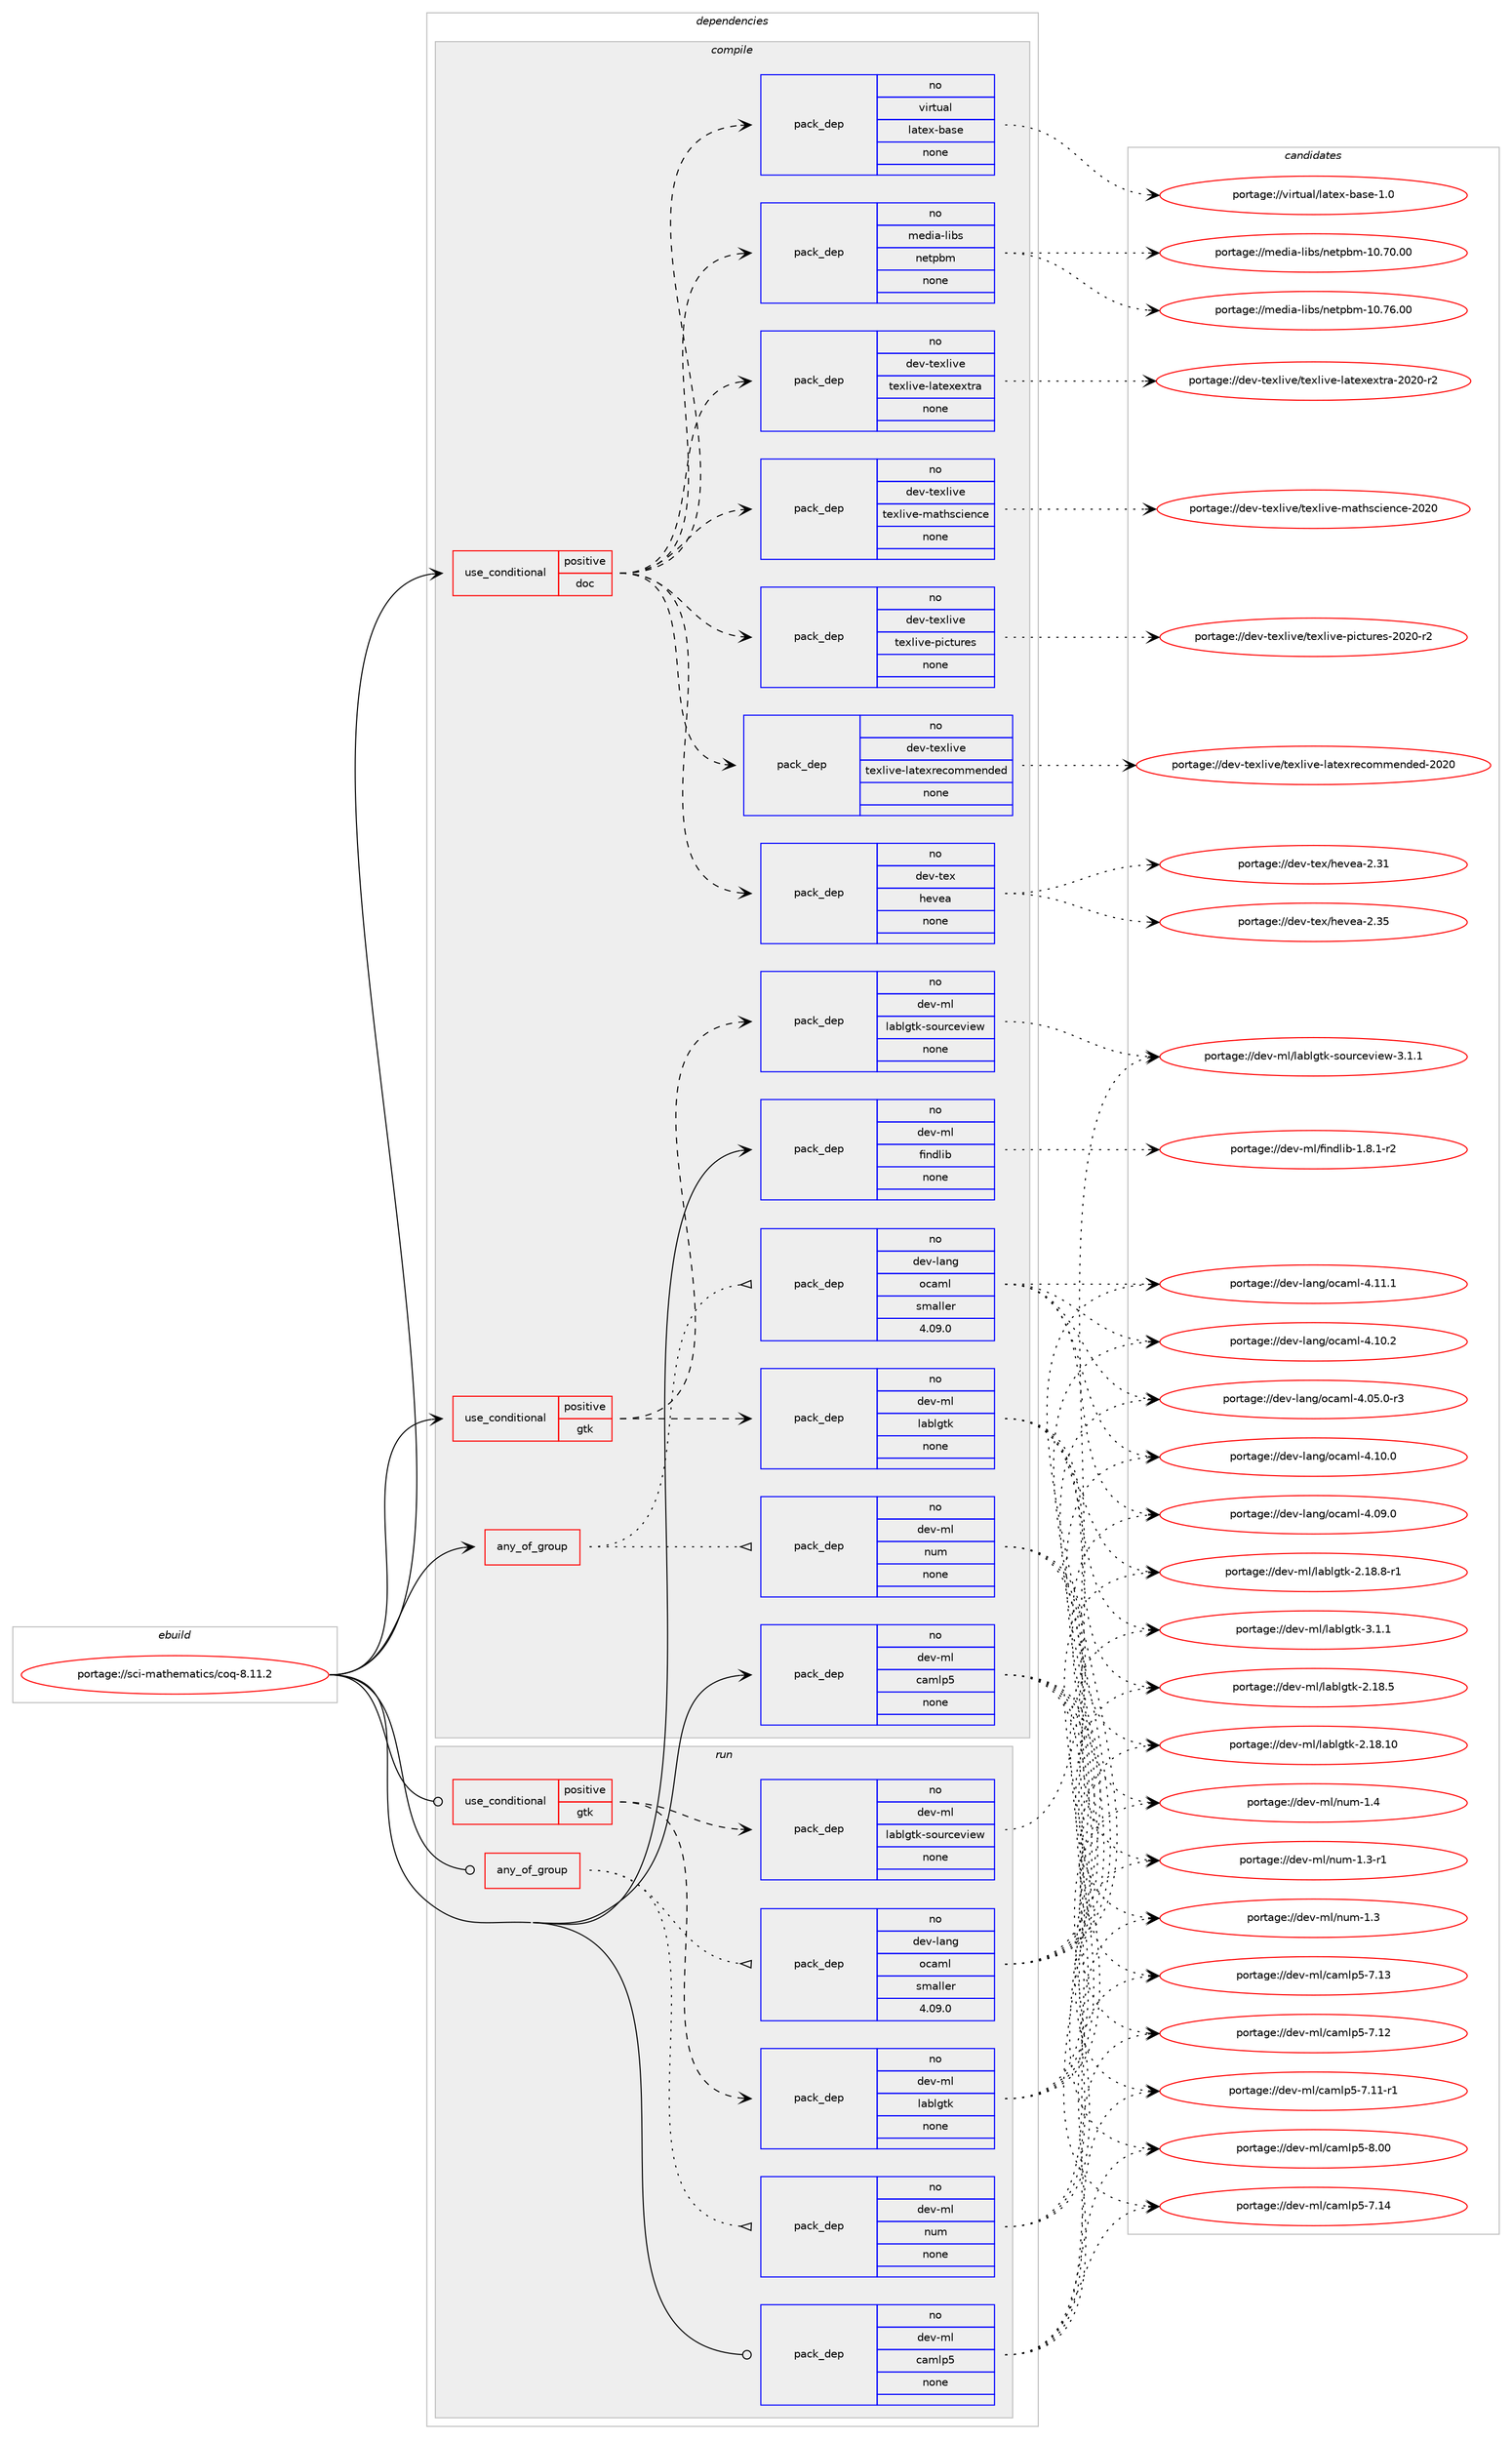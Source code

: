 digraph prolog {

# *************
# Graph options
# *************

newrank=true;
concentrate=true;
compound=true;
graph [rankdir=LR,fontname=Helvetica,fontsize=10,ranksep=1.5];#, ranksep=2.5, nodesep=0.2];
edge  [arrowhead=vee];
node  [fontname=Helvetica,fontsize=10];

# **********
# The ebuild
# **********

subgraph cluster_leftcol {
color=gray;
rank=same;
label=<<i>ebuild</i>>;
id [label="portage://sci-mathematics/coq-8.11.2", color=red, width=4, href="../sci-mathematics/coq-8.11.2.svg"];
}

# ****************
# The dependencies
# ****************

subgraph cluster_midcol {
color=gray;
label=<<i>dependencies</i>>;
subgraph cluster_compile {
fillcolor="#eeeeee";
style=filled;
label=<<i>compile</i>>;
subgraph any72 {
dependency8204 [label=<<TABLE BORDER="0" CELLBORDER="1" CELLSPACING="0" CELLPADDING="4"><TR><TD CELLPADDING="10">any_of_group</TD></TR></TABLE>>, shape=none, color=red];subgraph pack5805 {
dependency8205 [label=<<TABLE BORDER="0" CELLBORDER="1" CELLSPACING="0" CELLPADDING="4" WIDTH="220"><TR><TD ROWSPAN="6" CELLPADDING="30">pack_dep</TD></TR><TR><TD WIDTH="110">no</TD></TR><TR><TD>dev-ml</TD></TR><TR><TD>num</TD></TR><TR><TD>none</TD></TR><TR><TD></TD></TR></TABLE>>, shape=none, color=blue];
}
dependency8204:e -> dependency8205:w [weight=20,style="dotted",arrowhead="oinv"];
subgraph pack5806 {
dependency8206 [label=<<TABLE BORDER="0" CELLBORDER="1" CELLSPACING="0" CELLPADDING="4" WIDTH="220"><TR><TD ROWSPAN="6" CELLPADDING="30">pack_dep</TD></TR><TR><TD WIDTH="110">no</TD></TR><TR><TD>dev-lang</TD></TR><TR><TD>ocaml</TD></TR><TR><TD>smaller</TD></TR><TR><TD>4.09.0</TD></TR></TABLE>>, shape=none, color=blue];
}
dependency8204:e -> dependency8206:w [weight=20,style="dotted",arrowhead="oinv"];
}
id:e -> dependency8204:w [weight=20,style="solid",arrowhead="vee"];
subgraph cond2318 {
dependency8207 [label=<<TABLE BORDER="0" CELLBORDER="1" CELLSPACING="0" CELLPADDING="4"><TR><TD ROWSPAN="3" CELLPADDING="10">use_conditional</TD></TR><TR><TD>positive</TD></TR><TR><TD>doc</TD></TR></TABLE>>, shape=none, color=red];
subgraph pack5807 {
dependency8208 [label=<<TABLE BORDER="0" CELLBORDER="1" CELLSPACING="0" CELLPADDING="4" WIDTH="220"><TR><TD ROWSPAN="6" CELLPADDING="30">pack_dep</TD></TR><TR><TD WIDTH="110">no</TD></TR><TR><TD>media-libs</TD></TR><TR><TD>netpbm</TD></TR><TR><TD>none</TD></TR><TR><TD></TD></TR></TABLE>>, shape=none, color=blue];
}
dependency8207:e -> dependency8208:w [weight=20,style="dashed",arrowhead="vee"];
subgraph pack5808 {
dependency8209 [label=<<TABLE BORDER="0" CELLBORDER="1" CELLSPACING="0" CELLPADDING="4" WIDTH="220"><TR><TD ROWSPAN="6" CELLPADDING="30">pack_dep</TD></TR><TR><TD WIDTH="110">no</TD></TR><TR><TD>virtual</TD></TR><TR><TD>latex-base</TD></TR><TR><TD>none</TD></TR><TR><TD></TD></TR></TABLE>>, shape=none, color=blue];
}
dependency8207:e -> dependency8209:w [weight=20,style="dashed",arrowhead="vee"];
subgraph pack5809 {
dependency8210 [label=<<TABLE BORDER="0" CELLBORDER="1" CELLSPACING="0" CELLPADDING="4" WIDTH="220"><TR><TD ROWSPAN="6" CELLPADDING="30">pack_dep</TD></TR><TR><TD WIDTH="110">no</TD></TR><TR><TD>dev-tex</TD></TR><TR><TD>hevea</TD></TR><TR><TD>none</TD></TR><TR><TD></TD></TR></TABLE>>, shape=none, color=blue];
}
dependency8207:e -> dependency8210:w [weight=20,style="dashed",arrowhead="vee"];
subgraph pack5810 {
dependency8211 [label=<<TABLE BORDER="0" CELLBORDER="1" CELLSPACING="0" CELLPADDING="4" WIDTH="220"><TR><TD ROWSPAN="6" CELLPADDING="30">pack_dep</TD></TR><TR><TD WIDTH="110">no</TD></TR><TR><TD>dev-texlive</TD></TR><TR><TD>texlive-latexrecommended</TD></TR><TR><TD>none</TD></TR><TR><TD></TD></TR></TABLE>>, shape=none, color=blue];
}
dependency8207:e -> dependency8211:w [weight=20,style="dashed",arrowhead="vee"];
subgraph pack5811 {
dependency8212 [label=<<TABLE BORDER="0" CELLBORDER="1" CELLSPACING="0" CELLPADDING="4" WIDTH="220"><TR><TD ROWSPAN="6" CELLPADDING="30">pack_dep</TD></TR><TR><TD WIDTH="110">no</TD></TR><TR><TD>dev-texlive</TD></TR><TR><TD>texlive-pictures</TD></TR><TR><TD>none</TD></TR><TR><TD></TD></TR></TABLE>>, shape=none, color=blue];
}
dependency8207:e -> dependency8212:w [weight=20,style="dashed",arrowhead="vee"];
subgraph pack5812 {
dependency8213 [label=<<TABLE BORDER="0" CELLBORDER="1" CELLSPACING="0" CELLPADDING="4" WIDTH="220"><TR><TD ROWSPAN="6" CELLPADDING="30">pack_dep</TD></TR><TR><TD WIDTH="110">no</TD></TR><TR><TD>dev-texlive</TD></TR><TR><TD>texlive-mathscience</TD></TR><TR><TD>none</TD></TR><TR><TD></TD></TR></TABLE>>, shape=none, color=blue];
}
dependency8207:e -> dependency8213:w [weight=20,style="dashed",arrowhead="vee"];
subgraph pack5813 {
dependency8214 [label=<<TABLE BORDER="0" CELLBORDER="1" CELLSPACING="0" CELLPADDING="4" WIDTH="220"><TR><TD ROWSPAN="6" CELLPADDING="30">pack_dep</TD></TR><TR><TD WIDTH="110">no</TD></TR><TR><TD>dev-texlive</TD></TR><TR><TD>texlive-latexextra</TD></TR><TR><TD>none</TD></TR><TR><TD></TD></TR></TABLE>>, shape=none, color=blue];
}
dependency8207:e -> dependency8214:w [weight=20,style="dashed",arrowhead="vee"];
}
id:e -> dependency8207:w [weight=20,style="solid",arrowhead="vee"];
subgraph cond2319 {
dependency8215 [label=<<TABLE BORDER="0" CELLBORDER="1" CELLSPACING="0" CELLPADDING="4"><TR><TD ROWSPAN="3" CELLPADDING="10">use_conditional</TD></TR><TR><TD>positive</TD></TR><TR><TD>gtk</TD></TR></TABLE>>, shape=none, color=red];
subgraph pack5814 {
dependency8216 [label=<<TABLE BORDER="0" CELLBORDER="1" CELLSPACING="0" CELLPADDING="4" WIDTH="220"><TR><TD ROWSPAN="6" CELLPADDING="30">pack_dep</TD></TR><TR><TD WIDTH="110">no</TD></TR><TR><TD>dev-ml</TD></TR><TR><TD>lablgtk</TD></TR><TR><TD>none</TD></TR><TR><TD></TD></TR></TABLE>>, shape=none, color=blue];
}
dependency8215:e -> dependency8216:w [weight=20,style="dashed",arrowhead="vee"];
subgraph pack5815 {
dependency8217 [label=<<TABLE BORDER="0" CELLBORDER="1" CELLSPACING="0" CELLPADDING="4" WIDTH="220"><TR><TD ROWSPAN="6" CELLPADDING="30">pack_dep</TD></TR><TR><TD WIDTH="110">no</TD></TR><TR><TD>dev-ml</TD></TR><TR><TD>lablgtk-sourceview</TD></TR><TR><TD>none</TD></TR><TR><TD></TD></TR></TABLE>>, shape=none, color=blue];
}
dependency8215:e -> dependency8217:w [weight=20,style="dashed",arrowhead="vee"];
}
id:e -> dependency8215:w [weight=20,style="solid",arrowhead="vee"];
subgraph pack5816 {
dependency8218 [label=<<TABLE BORDER="0" CELLBORDER="1" CELLSPACING="0" CELLPADDING="4" WIDTH="220"><TR><TD ROWSPAN="6" CELLPADDING="30">pack_dep</TD></TR><TR><TD WIDTH="110">no</TD></TR><TR><TD>dev-ml</TD></TR><TR><TD>camlp5</TD></TR><TR><TD>none</TD></TR><TR><TD></TD></TR></TABLE>>, shape=none, color=blue];
}
id:e -> dependency8218:w [weight=20,style="solid",arrowhead="vee"];
subgraph pack5817 {
dependency8219 [label=<<TABLE BORDER="0" CELLBORDER="1" CELLSPACING="0" CELLPADDING="4" WIDTH="220"><TR><TD ROWSPAN="6" CELLPADDING="30">pack_dep</TD></TR><TR><TD WIDTH="110">no</TD></TR><TR><TD>dev-ml</TD></TR><TR><TD>findlib</TD></TR><TR><TD>none</TD></TR><TR><TD></TD></TR></TABLE>>, shape=none, color=blue];
}
id:e -> dependency8219:w [weight=20,style="solid",arrowhead="vee"];
}
subgraph cluster_compileandrun {
fillcolor="#eeeeee";
style=filled;
label=<<i>compile and run</i>>;
}
subgraph cluster_run {
fillcolor="#eeeeee";
style=filled;
label=<<i>run</i>>;
subgraph any73 {
dependency8220 [label=<<TABLE BORDER="0" CELLBORDER="1" CELLSPACING="0" CELLPADDING="4"><TR><TD CELLPADDING="10">any_of_group</TD></TR></TABLE>>, shape=none, color=red];subgraph pack5818 {
dependency8221 [label=<<TABLE BORDER="0" CELLBORDER="1" CELLSPACING="0" CELLPADDING="4" WIDTH="220"><TR><TD ROWSPAN="6" CELLPADDING="30">pack_dep</TD></TR><TR><TD WIDTH="110">no</TD></TR><TR><TD>dev-ml</TD></TR><TR><TD>num</TD></TR><TR><TD>none</TD></TR><TR><TD></TD></TR></TABLE>>, shape=none, color=blue];
}
dependency8220:e -> dependency8221:w [weight=20,style="dotted",arrowhead="oinv"];
subgraph pack5819 {
dependency8222 [label=<<TABLE BORDER="0" CELLBORDER="1" CELLSPACING="0" CELLPADDING="4" WIDTH="220"><TR><TD ROWSPAN="6" CELLPADDING="30">pack_dep</TD></TR><TR><TD WIDTH="110">no</TD></TR><TR><TD>dev-lang</TD></TR><TR><TD>ocaml</TD></TR><TR><TD>smaller</TD></TR><TR><TD>4.09.0</TD></TR></TABLE>>, shape=none, color=blue];
}
dependency8220:e -> dependency8222:w [weight=20,style="dotted",arrowhead="oinv"];
}
id:e -> dependency8220:w [weight=20,style="solid",arrowhead="odot"];
subgraph cond2320 {
dependency8223 [label=<<TABLE BORDER="0" CELLBORDER="1" CELLSPACING="0" CELLPADDING="4"><TR><TD ROWSPAN="3" CELLPADDING="10">use_conditional</TD></TR><TR><TD>positive</TD></TR><TR><TD>gtk</TD></TR></TABLE>>, shape=none, color=red];
subgraph pack5820 {
dependency8224 [label=<<TABLE BORDER="0" CELLBORDER="1" CELLSPACING="0" CELLPADDING="4" WIDTH="220"><TR><TD ROWSPAN="6" CELLPADDING="30">pack_dep</TD></TR><TR><TD WIDTH="110">no</TD></TR><TR><TD>dev-ml</TD></TR><TR><TD>lablgtk</TD></TR><TR><TD>none</TD></TR><TR><TD></TD></TR></TABLE>>, shape=none, color=blue];
}
dependency8223:e -> dependency8224:w [weight=20,style="dashed",arrowhead="vee"];
subgraph pack5821 {
dependency8225 [label=<<TABLE BORDER="0" CELLBORDER="1" CELLSPACING="0" CELLPADDING="4" WIDTH="220"><TR><TD ROWSPAN="6" CELLPADDING="30">pack_dep</TD></TR><TR><TD WIDTH="110">no</TD></TR><TR><TD>dev-ml</TD></TR><TR><TD>lablgtk-sourceview</TD></TR><TR><TD>none</TD></TR><TR><TD></TD></TR></TABLE>>, shape=none, color=blue];
}
dependency8223:e -> dependency8225:w [weight=20,style="dashed",arrowhead="vee"];
}
id:e -> dependency8223:w [weight=20,style="solid",arrowhead="odot"];
subgraph pack5822 {
dependency8226 [label=<<TABLE BORDER="0" CELLBORDER="1" CELLSPACING="0" CELLPADDING="4" WIDTH="220"><TR><TD ROWSPAN="6" CELLPADDING="30">pack_dep</TD></TR><TR><TD WIDTH="110">no</TD></TR><TR><TD>dev-ml</TD></TR><TR><TD>camlp5</TD></TR><TR><TD>none</TD></TR><TR><TD></TD></TR></TABLE>>, shape=none, color=blue];
}
id:e -> dependency8226:w [weight=20,style="solid",arrowhead="odot"];
}
}

# **************
# The candidates
# **************

subgraph cluster_choices {
rank=same;
color=gray;
label=<<i>candidates</i>>;

subgraph choice5805 {
color=black;
nodesep=1;
choice100101118451091084711011710945494652 [label="portage://dev-ml/num-1.4", color=red, width=4,href="../dev-ml/num-1.4.svg"];
choice1001011184510910847110117109454946514511449 [label="portage://dev-ml/num-1.3-r1", color=red, width=4,href="../dev-ml/num-1.3-r1.svg"];
choice100101118451091084711011710945494651 [label="portage://dev-ml/num-1.3", color=red, width=4,href="../dev-ml/num-1.3.svg"];
dependency8205:e -> choice100101118451091084711011710945494652:w [style=dotted,weight="100"];
dependency8205:e -> choice1001011184510910847110117109454946514511449:w [style=dotted,weight="100"];
dependency8205:e -> choice100101118451091084711011710945494651:w [style=dotted,weight="100"];
}
subgraph choice5806 {
color=black;
nodesep=1;
choice100101118451089711010347111999710910845524649494649 [label="portage://dev-lang/ocaml-4.11.1", color=red, width=4,href="../dev-lang/ocaml-4.11.1.svg"];
choice100101118451089711010347111999710910845524649484650 [label="portage://dev-lang/ocaml-4.10.2", color=red, width=4,href="../dev-lang/ocaml-4.10.2.svg"];
choice100101118451089711010347111999710910845524649484648 [label="portage://dev-lang/ocaml-4.10.0", color=red, width=4,href="../dev-lang/ocaml-4.10.0.svg"];
choice100101118451089711010347111999710910845524648574648 [label="portage://dev-lang/ocaml-4.09.0", color=red, width=4,href="../dev-lang/ocaml-4.09.0.svg"];
choice1001011184510897110103471119997109108455246485346484511451 [label="portage://dev-lang/ocaml-4.05.0-r3", color=red, width=4,href="../dev-lang/ocaml-4.05.0-r3.svg"];
dependency8206:e -> choice100101118451089711010347111999710910845524649494649:w [style=dotted,weight="100"];
dependency8206:e -> choice100101118451089711010347111999710910845524649484650:w [style=dotted,weight="100"];
dependency8206:e -> choice100101118451089711010347111999710910845524649484648:w [style=dotted,weight="100"];
dependency8206:e -> choice100101118451089711010347111999710910845524648574648:w [style=dotted,weight="100"];
dependency8206:e -> choice1001011184510897110103471119997109108455246485346484511451:w [style=dotted,weight="100"];
}
subgraph choice5807 {
color=black;
nodesep=1;
choice1091011001059745108105981154711010111611298109454948465554464848 [label="portage://media-libs/netpbm-10.76.00", color=red, width=4,href="../media-libs/netpbm-10.76.00.svg"];
choice1091011001059745108105981154711010111611298109454948465548464848 [label="portage://media-libs/netpbm-10.70.00", color=red, width=4,href="../media-libs/netpbm-10.70.00.svg"];
dependency8208:e -> choice1091011001059745108105981154711010111611298109454948465554464848:w [style=dotted,weight="100"];
dependency8208:e -> choice1091011001059745108105981154711010111611298109454948465548464848:w [style=dotted,weight="100"];
}
subgraph choice5808 {
color=black;
nodesep=1;
choice11810511411611797108471089711610112045989711510145494648 [label="portage://virtual/latex-base-1.0", color=red, width=4,href="../virtual/latex-base-1.0.svg"];
dependency8209:e -> choice11810511411611797108471089711610112045989711510145494648:w [style=dotted,weight="100"];
}
subgraph choice5809 {
color=black;
nodesep=1;
choice1001011184511610112047104101118101974550465153 [label="portage://dev-tex/hevea-2.35", color=red, width=4,href="../dev-tex/hevea-2.35.svg"];
choice1001011184511610112047104101118101974550465149 [label="portage://dev-tex/hevea-2.31", color=red, width=4,href="../dev-tex/hevea-2.31.svg"];
dependency8210:e -> choice1001011184511610112047104101118101974550465153:w [style=dotted,weight="100"];
dependency8210:e -> choice1001011184511610112047104101118101974550465149:w [style=dotted,weight="100"];
}
subgraph choice5810 {
color=black;
nodesep=1;
choice10010111845116101120108105118101471161011201081051181014510897116101120114101991111091091011101001011004550485048 [label="portage://dev-texlive/texlive-latexrecommended-2020", color=red, width=4,href="../dev-texlive/texlive-latexrecommended-2020.svg"];
dependency8211:e -> choice10010111845116101120108105118101471161011201081051181014510897116101120114101991111091091011101001011004550485048:w [style=dotted,weight="100"];
}
subgraph choice5811 {
color=black;
nodesep=1;
choice1001011184511610112010810511810147116101120108105118101451121059911611711410111545504850484511450 [label="portage://dev-texlive/texlive-pictures-2020-r2", color=red, width=4,href="../dev-texlive/texlive-pictures-2020-r2.svg"];
dependency8212:e -> choice1001011184511610112010810511810147116101120108105118101451121059911611711410111545504850484511450:w [style=dotted,weight="100"];
}
subgraph choice5812 {
color=black;
nodesep=1;
choice1001011184511610112010810511810147116101120108105118101451099711610411599105101110991014550485048 [label="portage://dev-texlive/texlive-mathscience-2020", color=red, width=4,href="../dev-texlive/texlive-mathscience-2020.svg"];
dependency8213:e -> choice1001011184511610112010810511810147116101120108105118101451099711610411599105101110991014550485048:w [style=dotted,weight="100"];
}
subgraph choice5813 {
color=black;
nodesep=1;
choice100101118451161011201081051181014711610112010810511810145108971161011201011201161149745504850484511450 [label="portage://dev-texlive/texlive-latexextra-2020-r2", color=red, width=4,href="../dev-texlive/texlive-latexextra-2020-r2.svg"];
dependency8214:e -> choice100101118451161011201081051181014711610112010810511810145108971161011201011201161149745504850484511450:w [style=dotted,weight="100"];
}
subgraph choice5814 {
color=black;
nodesep=1;
choice10010111845109108471089798108103116107455146494649 [label="portage://dev-ml/lablgtk-3.1.1", color=red, width=4,href="../dev-ml/lablgtk-3.1.1.svg"];
choice10010111845109108471089798108103116107455046495646564511449 [label="portage://dev-ml/lablgtk-2.18.8-r1", color=red, width=4,href="../dev-ml/lablgtk-2.18.8-r1.svg"];
choice1001011184510910847108979810810311610745504649564653 [label="portage://dev-ml/lablgtk-2.18.5", color=red, width=4,href="../dev-ml/lablgtk-2.18.5.svg"];
choice100101118451091084710897981081031161074550464956464948 [label="portage://dev-ml/lablgtk-2.18.10", color=red, width=4,href="../dev-ml/lablgtk-2.18.10.svg"];
dependency8216:e -> choice10010111845109108471089798108103116107455146494649:w [style=dotted,weight="100"];
dependency8216:e -> choice10010111845109108471089798108103116107455046495646564511449:w [style=dotted,weight="100"];
dependency8216:e -> choice1001011184510910847108979810810311610745504649564653:w [style=dotted,weight="100"];
dependency8216:e -> choice100101118451091084710897981081031161074550464956464948:w [style=dotted,weight="100"];
}
subgraph choice5815 {
color=black;
nodesep=1;
choice100101118451091084710897981081031161074511511111711499101118105101119455146494649 [label="portage://dev-ml/lablgtk-sourceview-3.1.1", color=red, width=4,href="../dev-ml/lablgtk-sourceview-3.1.1.svg"];
dependency8217:e -> choice100101118451091084710897981081031161074511511111711499101118105101119455146494649:w [style=dotted,weight="100"];
}
subgraph choice5816 {
color=black;
nodesep=1;
choice10010111845109108479997109108112534556464848 [label="portage://dev-ml/camlp5-8.00", color=red, width=4,href="../dev-ml/camlp5-8.00.svg"];
choice10010111845109108479997109108112534555464952 [label="portage://dev-ml/camlp5-7.14", color=red, width=4,href="../dev-ml/camlp5-7.14.svg"];
choice10010111845109108479997109108112534555464951 [label="portage://dev-ml/camlp5-7.13", color=red, width=4,href="../dev-ml/camlp5-7.13.svg"];
choice10010111845109108479997109108112534555464950 [label="portage://dev-ml/camlp5-7.12", color=red, width=4,href="../dev-ml/camlp5-7.12.svg"];
choice100101118451091084799971091081125345554649494511449 [label="portage://dev-ml/camlp5-7.11-r1", color=red, width=4,href="../dev-ml/camlp5-7.11-r1.svg"];
dependency8218:e -> choice10010111845109108479997109108112534556464848:w [style=dotted,weight="100"];
dependency8218:e -> choice10010111845109108479997109108112534555464952:w [style=dotted,weight="100"];
dependency8218:e -> choice10010111845109108479997109108112534555464951:w [style=dotted,weight="100"];
dependency8218:e -> choice10010111845109108479997109108112534555464950:w [style=dotted,weight="100"];
dependency8218:e -> choice100101118451091084799971091081125345554649494511449:w [style=dotted,weight="100"];
}
subgraph choice5817 {
color=black;
nodesep=1;
choice1001011184510910847102105110100108105984549465646494511450 [label="portage://dev-ml/findlib-1.8.1-r2", color=red, width=4,href="../dev-ml/findlib-1.8.1-r2.svg"];
dependency8219:e -> choice1001011184510910847102105110100108105984549465646494511450:w [style=dotted,weight="100"];
}
subgraph choice5818 {
color=black;
nodesep=1;
choice100101118451091084711011710945494652 [label="portage://dev-ml/num-1.4", color=red, width=4,href="../dev-ml/num-1.4.svg"];
choice1001011184510910847110117109454946514511449 [label="portage://dev-ml/num-1.3-r1", color=red, width=4,href="../dev-ml/num-1.3-r1.svg"];
choice100101118451091084711011710945494651 [label="portage://dev-ml/num-1.3", color=red, width=4,href="../dev-ml/num-1.3.svg"];
dependency8221:e -> choice100101118451091084711011710945494652:w [style=dotted,weight="100"];
dependency8221:e -> choice1001011184510910847110117109454946514511449:w [style=dotted,weight="100"];
dependency8221:e -> choice100101118451091084711011710945494651:w [style=dotted,weight="100"];
}
subgraph choice5819 {
color=black;
nodesep=1;
choice100101118451089711010347111999710910845524649494649 [label="portage://dev-lang/ocaml-4.11.1", color=red, width=4,href="../dev-lang/ocaml-4.11.1.svg"];
choice100101118451089711010347111999710910845524649484650 [label="portage://dev-lang/ocaml-4.10.2", color=red, width=4,href="../dev-lang/ocaml-4.10.2.svg"];
choice100101118451089711010347111999710910845524649484648 [label="portage://dev-lang/ocaml-4.10.0", color=red, width=4,href="../dev-lang/ocaml-4.10.0.svg"];
choice100101118451089711010347111999710910845524648574648 [label="portage://dev-lang/ocaml-4.09.0", color=red, width=4,href="../dev-lang/ocaml-4.09.0.svg"];
choice1001011184510897110103471119997109108455246485346484511451 [label="portage://dev-lang/ocaml-4.05.0-r3", color=red, width=4,href="../dev-lang/ocaml-4.05.0-r3.svg"];
dependency8222:e -> choice100101118451089711010347111999710910845524649494649:w [style=dotted,weight="100"];
dependency8222:e -> choice100101118451089711010347111999710910845524649484650:w [style=dotted,weight="100"];
dependency8222:e -> choice100101118451089711010347111999710910845524649484648:w [style=dotted,weight="100"];
dependency8222:e -> choice100101118451089711010347111999710910845524648574648:w [style=dotted,weight="100"];
dependency8222:e -> choice1001011184510897110103471119997109108455246485346484511451:w [style=dotted,weight="100"];
}
subgraph choice5820 {
color=black;
nodesep=1;
choice10010111845109108471089798108103116107455146494649 [label="portage://dev-ml/lablgtk-3.1.1", color=red, width=4,href="../dev-ml/lablgtk-3.1.1.svg"];
choice10010111845109108471089798108103116107455046495646564511449 [label="portage://dev-ml/lablgtk-2.18.8-r1", color=red, width=4,href="../dev-ml/lablgtk-2.18.8-r1.svg"];
choice1001011184510910847108979810810311610745504649564653 [label="portage://dev-ml/lablgtk-2.18.5", color=red, width=4,href="../dev-ml/lablgtk-2.18.5.svg"];
choice100101118451091084710897981081031161074550464956464948 [label="portage://dev-ml/lablgtk-2.18.10", color=red, width=4,href="../dev-ml/lablgtk-2.18.10.svg"];
dependency8224:e -> choice10010111845109108471089798108103116107455146494649:w [style=dotted,weight="100"];
dependency8224:e -> choice10010111845109108471089798108103116107455046495646564511449:w [style=dotted,weight="100"];
dependency8224:e -> choice1001011184510910847108979810810311610745504649564653:w [style=dotted,weight="100"];
dependency8224:e -> choice100101118451091084710897981081031161074550464956464948:w [style=dotted,weight="100"];
}
subgraph choice5821 {
color=black;
nodesep=1;
choice100101118451091084710897981081031161074511511111711499101118105101119455146494649 [label="portage://dev-ml/lablgtk-sourceview-3.1.1", color=red, width=4,href="../dev-ml/lablgtk-sourceview-3.1.1.svg"];
dependency8225:e -> choice100101118451091084710897981081031161074511511111711499101118105101119455146494649:w [style=dotted,weight="100"];
}
subgraph choice5822 {
color=black;
nodesep=1;
choice10010111845109108479997109108112534556464848 [label="portage://dev-ml/camlp5-8.00", color=red, width=4,href="../dev-ml/camlp5-8.00.svg"];
choice10010111845109108479997109108112534555464952 [label="portage://dev-ml/camlp5-7.14", color=red, width=4,href="../dev-ml/camlp5-7.14.svg"];
choice10010111845109108479997109108112534555464951 [label="portage://dev-ml/camlp5-7.13", color=red, width=4,href="../dev-ml/camlp5-7.13.svg"];
choice10010111845109108479997109108112534555464950 [label="portage://dev-ml/camlp5-7.12", color=red, width=4,href="../dev-ml/camlp5-7.12.svg"];
choice100101118451091084799971091081125345554649494511449 [label="portage://dev-ml/camlp5-7.11-r1", color=red, width=4,href="../dev-ml/camlp5-7.11-r1.svg"];
dependency8226:e -> choice10010111845109108479997109108112534556464848:w [style=dotted,weight="100"];
dependency8226:e -> choice10010111845109108479997109108112534555464952:w [style=dotted,weight="100"];
dependency8226:e -> choice10010111845109108479997109108112534555464951:w [style=dotted,weight="100"];
dependency8226:e -> choice10010111845109108479997109108112534555464950:w [style=dotted,weight="100"];
dependency8226:e -> choice100101118451091084799971091081125345554649494511449:w [style=dotted,weight="100"];
}
}

}
